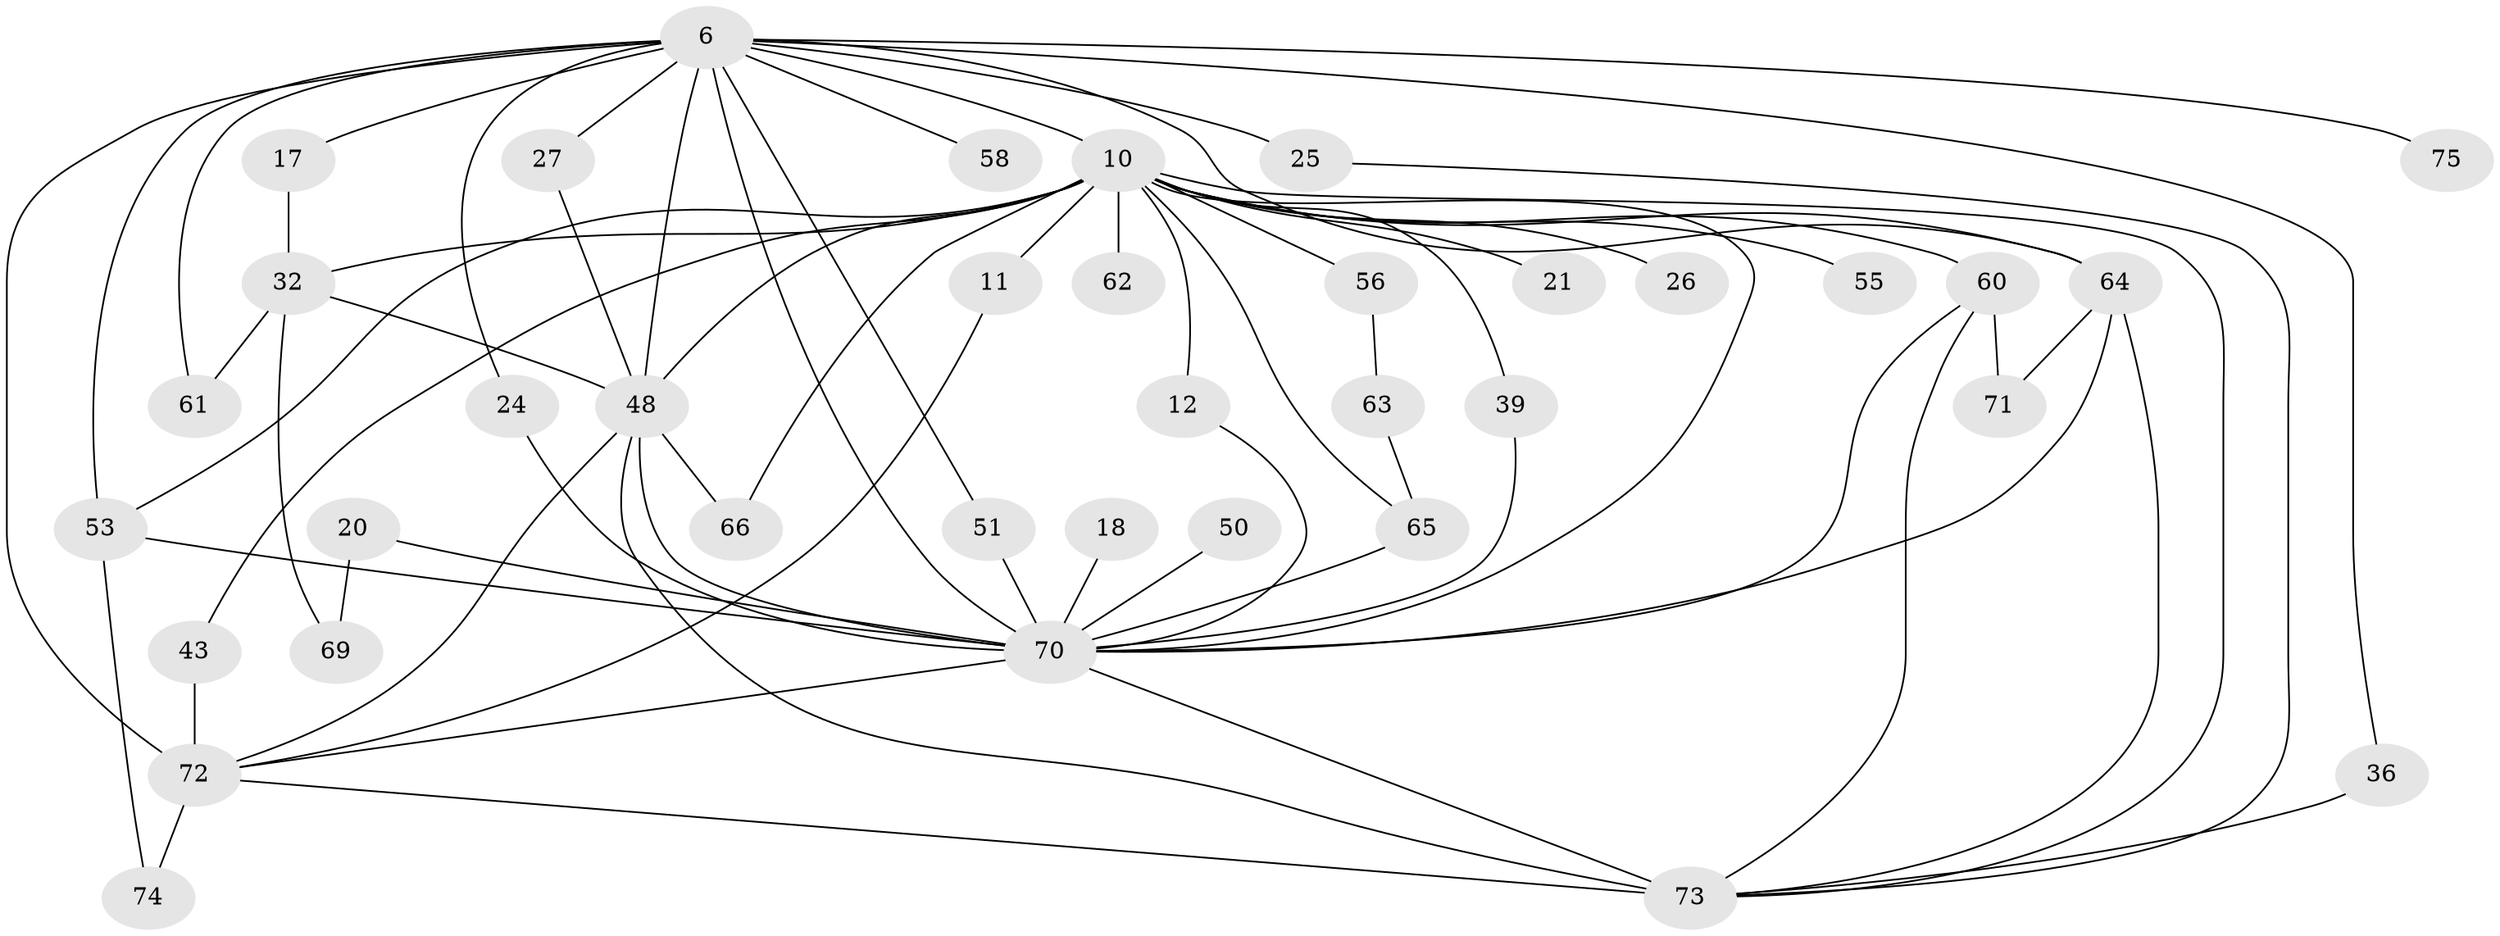 // original degree distribution, {22: 0.013333333333333334, 15: 0.04, 12: 0.02666666666666667, 23: 0.013333333333333334, 20: 0.013333333333333334, 21: 0.013333333333333334, 18: 0.013333333333333334, 3: 0.22666666666666666, 2: 0.4666666666666667, 6: 0.02666666666666667, 4: 0.14666666666666667}
// Generated by graph-tools (version 1.1) at 2025/43/03/09/25 04:43:33]
// undirected, 37 vertices, 69 edges
graph export_dot {
graph [start="1"]
  node [color=gray90,style=filled];
  6 [super="+2+5"];
  10 [super="+8+4"];
  11;
  12;
  17;
  18;
  20;
  21;
  24;
  25;
  26;
  27;
  32 [super="+14"];
  36;
  39;
  43;
  48 [super="+41+37+45+7"];
  50;
  51 [super="+44"];
  53 [super="+28"];
  55;
  56;
  58;
  60 [super="+59+57"];
  61;
  62;
  63;
  64 [super="+40+31"];
  65 [super="+52"];
  66;
  69;
  70 [super="+46+9"];
  71;
  72 [super="+33+67+23"];
  73 [super="+68+19"];
  74;
  75;
  6 -- 10 [weight=9];
  6 -- 53;
  6 -- 58 [weight=2];
  6 -- 61;
  6 -- 75 [weight=2];
  6 -- 25 [weight=2];
  6 -- 51;
  6 -- 17;
  6 -- 24;
  6 -- 27;
  6 -- 36;
  6 -- 72 [weight=5];
  6 -- 64 [weight=3];
  6 -- 48 [weight=7];
  6 -- 70 [weight=7];
  10 -- 11 [weight=2];
  10 -- 43;
  10 -- 55 [weight=2];
  10 -- 56 [weight=2];
  10 -- 62 [weight=2];
  10 -- 64 [weight=2];
  10 -- 12;
  10 -- 21 [weight=2];
  10 -- 26 [weight=2];
  10 -- 65 [weight=2];
  10 -- 66;
  10 -- 70 [weight=7];
  10 -- 32 [weight=2];
  10 -- 39;
  10 -- 48 [weight=7];
  10 -- 60 [weight=3];
  10 -- 53;
  10 -- 73;
  11 -- 72;
  12 -- 70;
  17 -- 32;
  18 -- 70 [weight=2];
  20 -- 69;
  20 -- 70 [weight=2];
  24 -- 70;
  25 -- 73;
  27 -- 48;
  32 -- 69;
  32 -- 61;
  32 -- 48;
  36 -- 73;
  39 -- 70;
  43 -- 72;
  48 -- 66;
  48 -- 72;
  48 -- 70 [weight=6];
  48 -- 73;
  50 -- 70;
  51 -- 70 [weight=2];
  53 -- 74;
  53 -- 70;
  56 -- 63;
  60 -- 70 [weight=2];
  60 -- 71;
  60 -- 73;
  63 -- 65;
  64 -- 71;
  64 -- 70;
  64 -- 73;
  65 -- 70 [weight=2];
  70 -- 72;
  70 -- 73 [weight=3];
  72 -- 74;
  72 -- 73;
}
